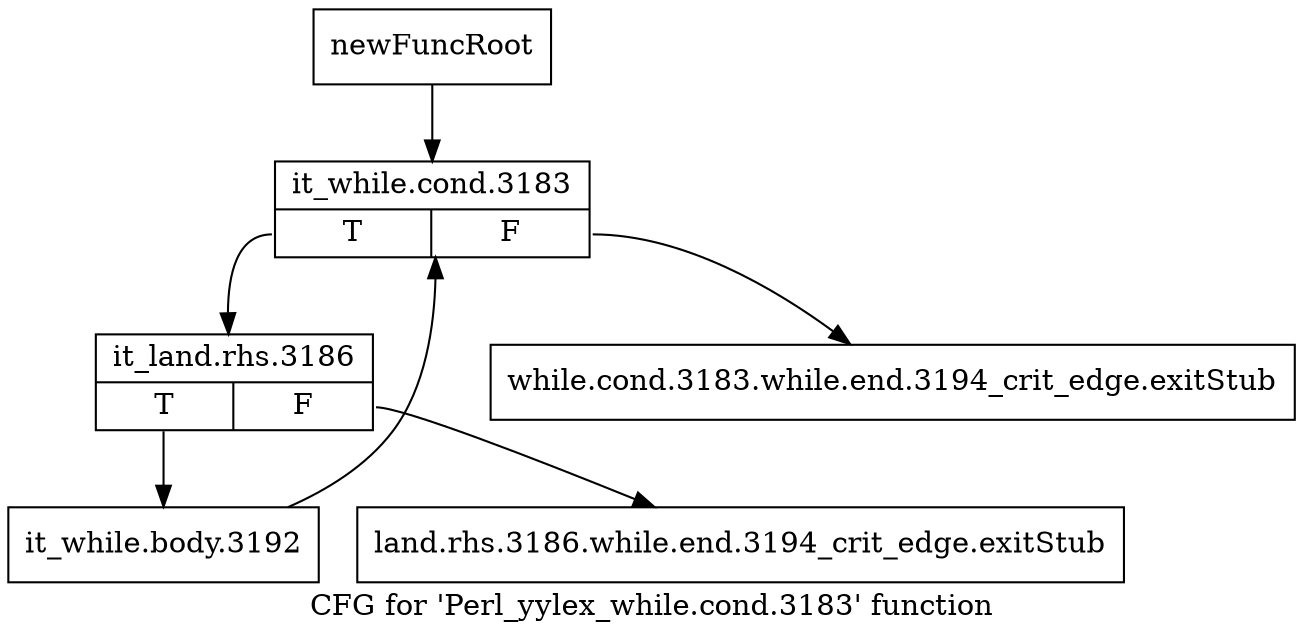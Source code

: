 digraph "CFG for 'Perl_yylex_while.cond.3183' function" {
	label="CFG for 'Perl_yylex_while.cond.3183' function";

	Node0x557a110 [shape=record,label="{newFuncRoot}"];
	Node0x557a110 -> Node0x5583b10;
	Node0x5583a70 [shape=record,label="{while.cond.3183.while.end.3194_crit_edge.exitStub}"];
	Node0x5583ac0 [shape=record,label="{land.rhs.3186.while.end.3194_crit_edge.exitStub}"];
	Node0x5583b10 [shape=record,label="{it_while.cond.3183|{<s0>T|<s1>F}}"];
	Node0x5583b10:s0 -> Node0x5583b60;
	Node0x5583b10:s1 -> Node0x5583a70;
	Node0x5583b60 [shape=record,label="{it_land.rhs.3186|{<s0>T|<s1>F}}"];
	Node0x5583b60:s0 -> Node0x5583bb0;
	Node0x5583b60:s1 -> Node0x5583ac0;
	Node0x5583bb0 [shape=record,label="{it_while.body.3192}"];
	Node0x5583bb0 -> Node0x5583b10;
}
